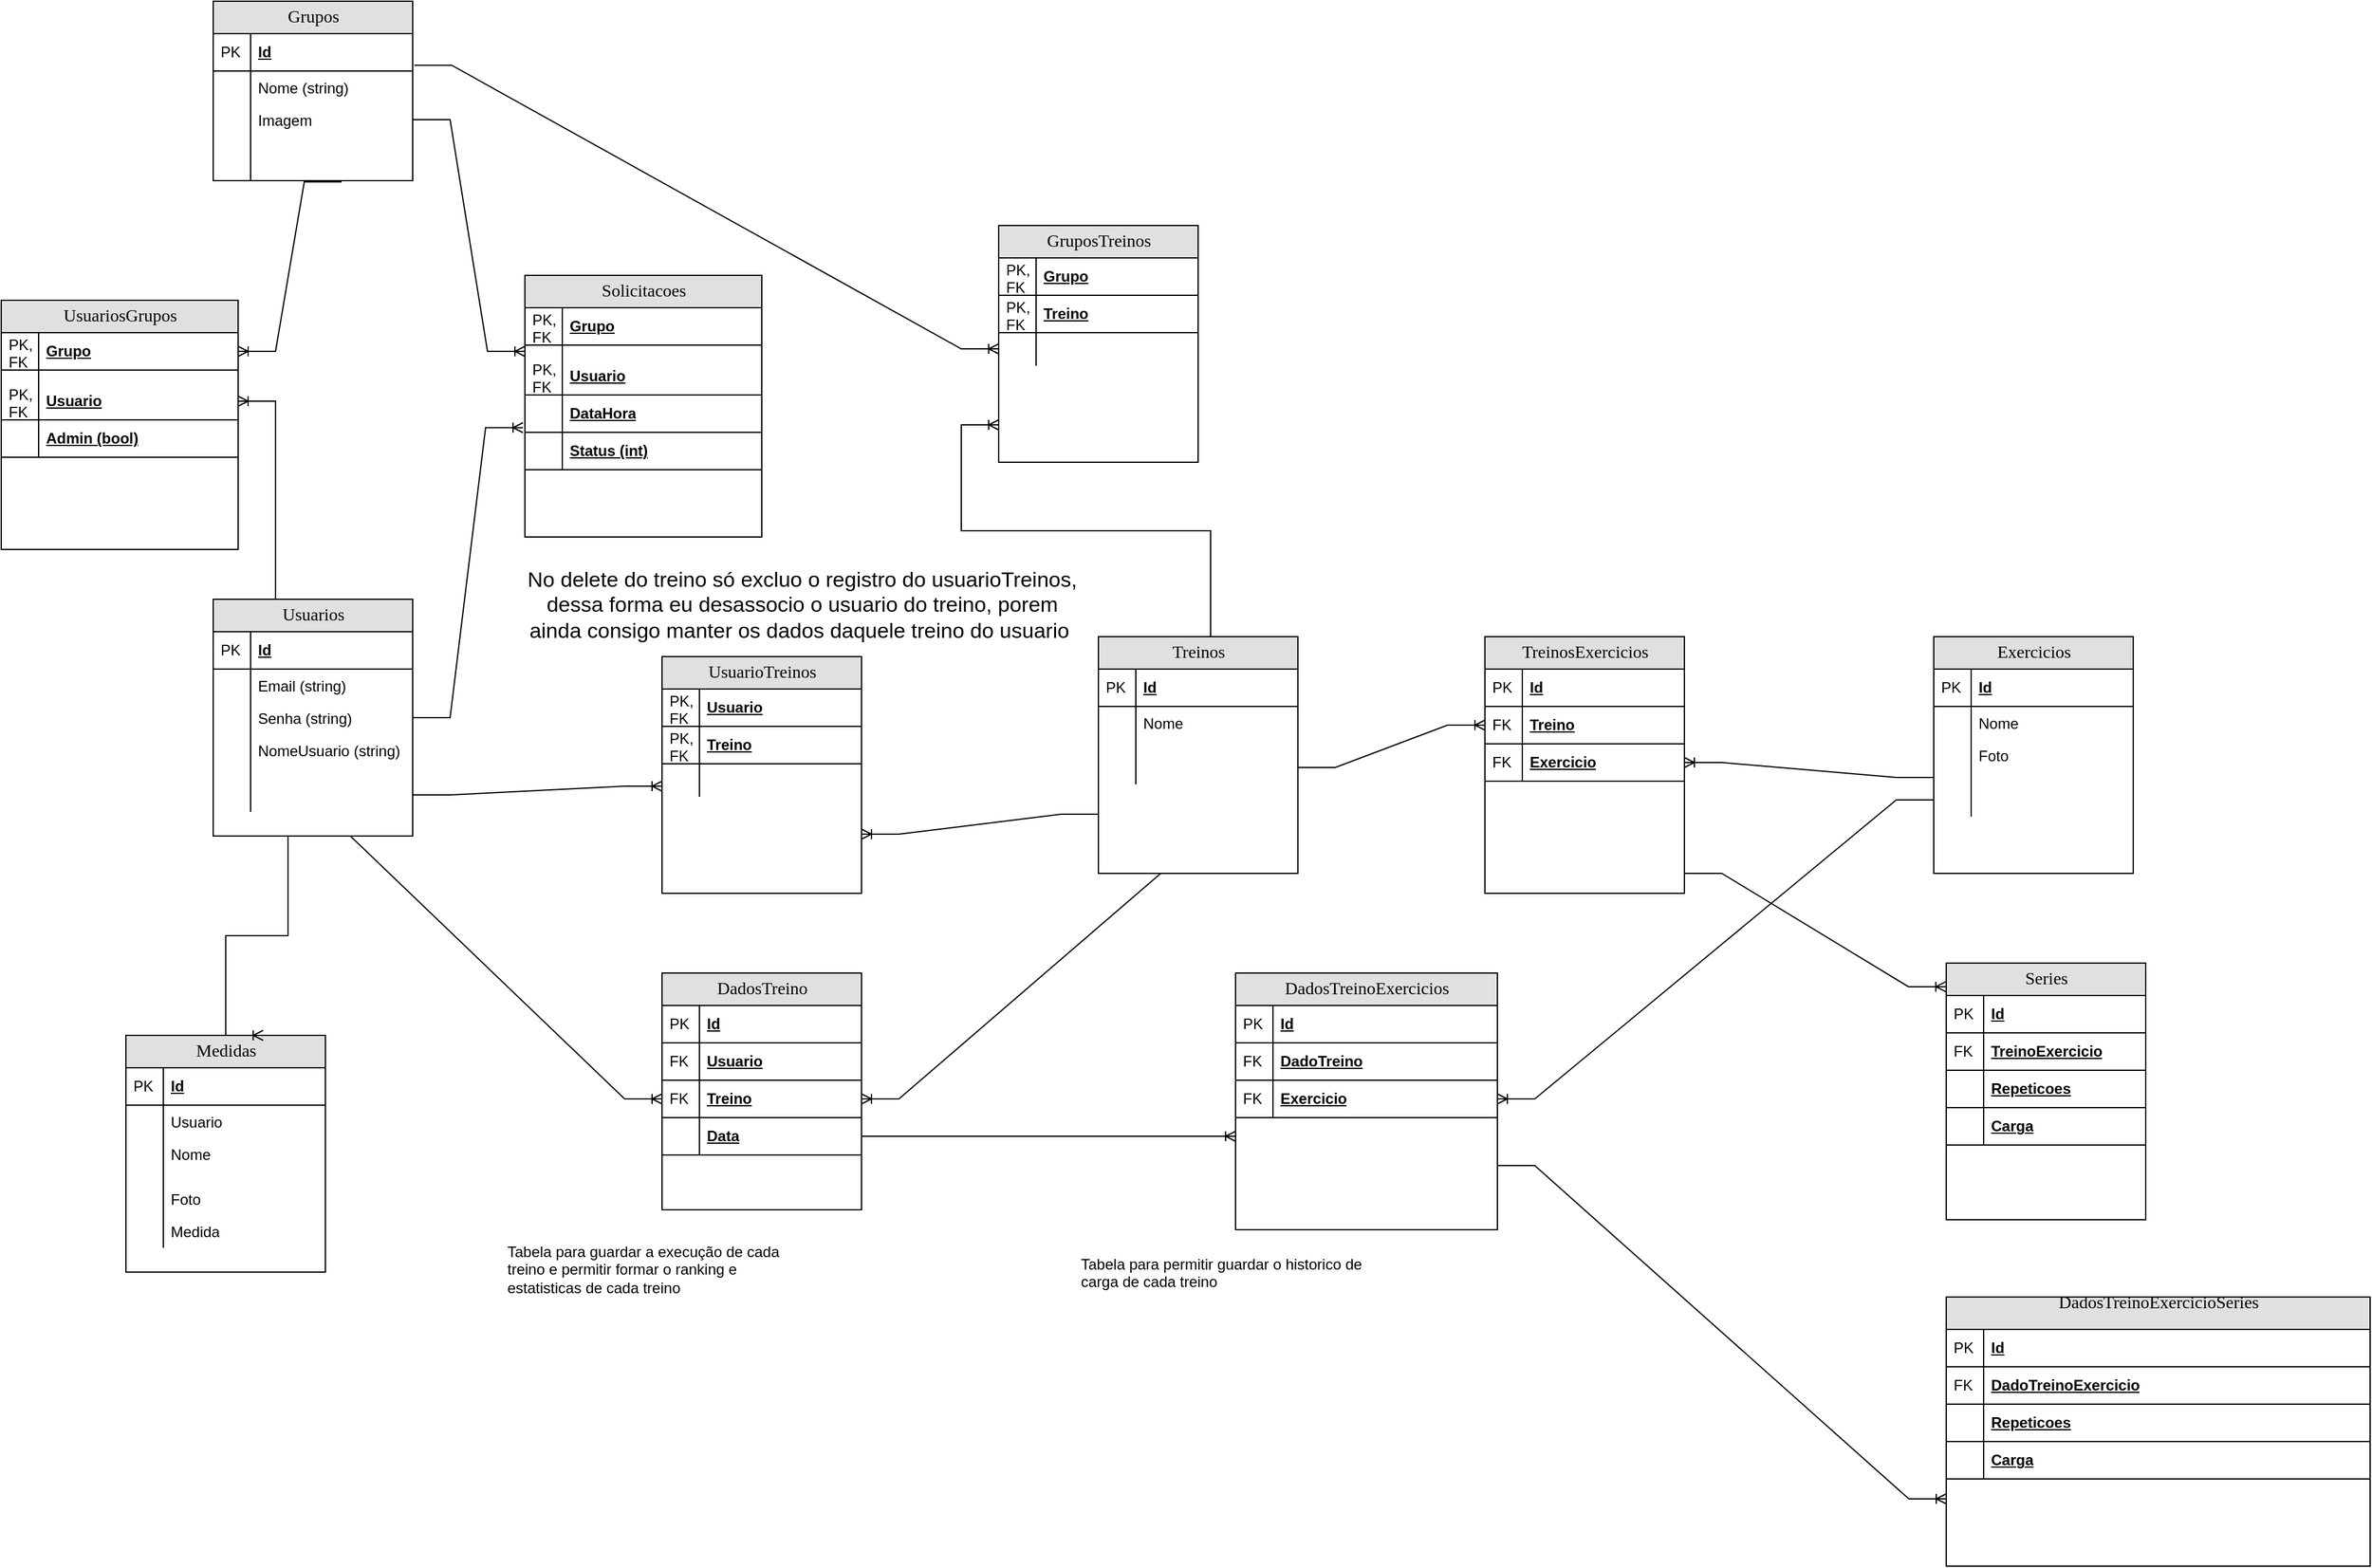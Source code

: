 <mxfile version="26.1.1">
  <diagram name="Page-1" id="e56a1550-8fbb-45ad-956c-1786394a9013">
    <mxGraphModel dx="2700" dy="1817" grid="1" gridSize="10" guides="1" tooltips="1" connect="1" arrows="1" fold="1" page="1" pageScale="1" pageWidth="1100" pageHeight="850" background="none" math="0" shadow="0">
      <root>
        <mxCell id="0" />
        <mxCell id="1" parent="0" />
        <mxCell id="2e49270ec7c68f3f-80" value="Usuarios" style="swimlane;html=1;fontStyle=0;childLayout=stackLayout;horizontal=1;startSize=26;fillColor=#e0e0e0;horizontalStack=0;resizeParent=1;resizeLast=0;collapsible=1;marginBottom=0;swimlaneFillColor=#ffffff;align=center;rounded=0;shadow=0;comic=0;labelBackgroundColor=none;strokeWidth=1;fontFamily=Verdana;fontSize=14" parent="1" vertex="1">
          <mxGeometry x="-100" y="350" width="160" height="190" as="geometry" />
        </mxCell>
        <mxCell id="2e49270ec7c68f3f-81" value="Id" style="shape=partialRectangle;top=0;left=0;right=0;bottom=1;html=1;align=left;verticalAlign=middle;fillColor=none;spacingLeft=34;spacingRight=4;whiteSpace=wrap;overflow=hidden;rotatable=0;points=[[0,0.5],[1,0.5]];portConstraint=eastwest;dropTarget=0;fontStyle=5;" parent="2e49270ec7c68f3f-80" vertex="1">
          <mxGeometry y="26" width="160" height="30" as="geometry" />
        </mxCell>
        <mxCell id="2e49270ec7c68f3f-82" value="PK" style="shape=partialRectangle;top=0;left=0;bottom=0;html=1;fillColor=none;align=left;verticalAlign=middle;spacingLeft=4;spacingRight=4;whiteSpace=wrap;overflow=hidden;rotatable=0;points=[];portConstraint=eastwest;part=1;" parent="2e49270ec7c68f3f-81" vertex="1" connectable="0">
          <mxGeometry width="30" height="30" as="geometry" />
        </mxCell>
        <mxCell id="2e49270ec7c68f3f-83" value="Email (string)" style="shape=partialRectangle;top=0;left=0;right=0;bottom=0;html=1;align=left;verticalAlign=top;fillColor=none;spacingLeft=34;spacingRight=4;whiteSpace=wrap;overflow=hidden;rotatable=0;points=[[0,0.5],[1,0.5]];portConstraint=eastwest;dropTarget=0;" parent="2e49270ec7c68f3f-80" vertex="1">
          <mxGeometry y="56" width="160" height="26" as="geometry" />
        </mxCell>
        <mxCell id="2e49270ec7c68f3f-84" value="" style="shape=partialRectangle;top=0;left=0;bottom=0;html=1;fillColor=none;align=left;verticalAlign=top;spacingLeft=4;spacingRight=4;whiteSpace=wrap;overflow=hidden;rotatable=0;points=[];portConstraint=eastwest;part=1;" parent="2e49270ec7c68f3f-83" vertex="1" connectable="0">
          <mxGeometry width="30" height="26" as="geometry" />
        </mxCell>
        <mxCell id="2e49270ec7c68f3f-85" value="Senha (string)" style="shape=partialRectangle;top=0;left=0;right=0;bottom=0;html=1;align=left;verticalAlign=top;fillColor=none;spacingLeft=34;spacingRight=4;whiteSpace=wrap;overflow=hidden;rotatable=0;points=[[0,0.5],[1,0.5]];portConstraint=eastwest;dropTarget=0;" parent="2e49270ec7c68f3f-80" vertex="1">
          <mxGeometry y="82" width="160" height="26" as="geometry" />
        </mxCell>
        <mxCell id="2e49270ec7c68f3f-86" value="" style="shape=partialRectangle;top=0;left=0;bottom=0;html=1;fillColor=none;align=left;verticalAlign=top;spacingLeft=4;spacingRight=4;whiteSpace=wrap;overflow=hidden;rotatable=0;points=[];portConstraint=eastwest;part=1;" parent="2e49270ec7c68f3f-85" vertex="1" connectable="0">
          <mxGeometry width="30" height="26" as="geometry" />
        </mxCell>
        <mxCell id="2e49270ec7c68f3f-87" value="NomeUsuario (string)" style="shape=partialRectangle;top=0;left=0;right=0;bottom=0;html=1;align=left;verticalAlign=top;fillColor=none;spacingLeft=34;spacingRight=4;whiteSpace=wrap;overflow=hidden;rotatable=0;points=[[0,0.5],[1,0.5]];portConstraint=eastwest;dropTarget=0;" parent="2e49270ec7c68f3f-80" vertex="1">
          <mxGeometry y="108" width="160" height="26" as="geometry" />
        </mxCell>
        <mxCell id="2e49270ec7c68f3f-88" value="" style="shape=partialRectangle;top=0;left=0;bottom=0;html=1;fillColor=none;align=left;verticalAlign=top;spacingLeft=4;spacingRight=4;whiteSpace=wrap;overflow=hidden;rotatable=0;points=[];portConstraint=eastwest;part=1;" parent="2e49270ec7c68f3f-87" vertex="1" connectable="0">
          <mxGeometry width="30" height="26" as="geometry" />
        </mxCell>
        <mxCell id="2e49270ec7c68f3f-89" value="" style="shape=partialRectangle;top=0;left=0;right=0;bottom=0;html=1;align=left;verticalAlign=top;fillColor=none;spacingLeft=34;spacingRight=4;whiteSpace=wrap;overflow=hidden;rotatable=0;points=[[0,0.5],[1,0.5]];portConstraint=eastwest;dropTarget=0;" parent="2e49270ec7c68f3f-80" vertex="1">
          <mxGeometry y="134" width="160" height="10" as="geometry" />
        </mxCell>
        <mxCell id="2e49270ec7c68f3f-90" value="" style="shape=partialRectangle;top=0;left=0;bottom=0;html=1;fillColor=none;align=left;verticalAlign=top;spacingLeft=4;spacingRight=4;whiteSpace=wrap;overflow=hidden;rotatable=0;points=[];portConstraint=eastwest;part=1;" parent="2e49270ec7c68f3f-89" vertex="1" connectable="0">
          <mxGeometry width="30" height="10" as="geometry" />
        </mxCell>
        <mxCell id="-Z6-8QN4MxrvKPbRd43C-1" value="" style="shape=partialRectangle;top=0;left=0;right=0;bottom=0;html=1;align=left;verticalAlign=top;fillColor=none;spacingLeft=34;spacingRight=4;whiteSpace=wrap;overflow=hidden;rotatable=0;points=[[0,0.5],[1,0.5]];portConstraint=eastwest;dropTarget=0;" parent="2e49270ec7c68f3f-80" vertex="1">
          <mxGeometry y="144" width="160" height="26" as="geometry" />
        </mxCell>
        <mxCell id="-Z6-8QN4MxrvKPbRd43C-2" value="" style="shape=partialRectangle;top=0;left=0;bottom=0;html=1;fillColor=none;align=left;verticalAlign=top;spacingLeft=4;spacingRight=4;whiteSpace=wrap;overflow=hidden;rotatable=0;points=[];portConstraint=eastwest;part=1;" parent="-Z6-8QN4MxrvKPbRd43C-1" vertex="1" connectable="0">
          <mxGeometry width="30" height="26" as="geometry" />
        </mxCell>
        <mxCell id="-Z6-8QN4MxrvKPbRd43C-3" value="Grupos" style="swimlane;html=1;fontStyle=0;childLayout=stackLayout;horizontal=1;startSize=26;fillColor=#e0e0e0;horizontalStack=0;resizeParent=1;resizeLast=0;collapsible=1;marginBottom=0;swimlaneFillColor=#ffffff;align=center;rounded=0;shadow=0;comic=0;labelBackgroundColor=none;strokeWidth=1;fontFamily=Verdana;fontSize=14" parent="1" vertex="1">
          <mxGeometry x="-100" y="-130" width="160" height="144" as="geometry" />
        </mxCell>
        <mxCell id="-Z6-8QN4MxrvKPbRd43C-4" value="Id" style="shape=partialRectangle;top=0;left=0;right=0;bottom=1;html=1;align=left;verticalAlign=middle;fillColor=none;spacingLeft=34;spacingRight=4;whiteSpace=wrap;overflow=hidden;rotatable=0;points=[[0,0.5],[1,0.5]];portConstraint=eastwest;dropTarget=0;fontStyle=5;" parent="-Z6-8QN4MxrvKPbRd43C-3" vertex="1">
          <mxGeometry y="26" width="160" height="30" as="geometry" />
        </mxCell>
        <mxCell id="-Z6-8QN4MxrvKPbRd43C-5" value="PK" style="shape=partialRectangle;top=0;left=0;bottom=0;html=1;fillColor=none;align=left;verticalAlign=middle;spacingLeft=4;spacingRight=4;whiteSpace=wrap;overflow=hidden;rotatable=0;points=[];portConstraint=eastwest;part=1;" parent="-Z6-8QN4MxrvKPbRd43C-4" vertex="1" connectable="0">
          <mxGeometry width="30" height="30" as="geometry" />
        </mxCell>
        <mxCell id="-Z6-8QN4MxrvKPbRd43C-6" value="Nome (string)" style="shape=partialRectangle;top=0;left=0;right=0;bottom=0;html=1;align=left;verticalAlign=top;fillColor=none;spacingLeft=34;spacingRight=4;whiteSpace=wrap;overflow=hidden;rotatable=0;points=[[0,0.5],[1,0.5]];portConstraint=eastwest;dropTarget=0;" parent="-Z6-8QN4MxrvKPbRd43C-3" vertex="1">
          <mxGeometry y="56" width="160" height="26" as="geometry" />
        </mxCell>
        <mxCell id="-Z6-8QN4MxrvKPbRd43C-7" value="" style="shape=partialRectangle;top=0;left=0;bottom=0;html=1;fillColor=none;align=left;verticalAlign=top;spacingLeft=4;spacingRight=4;whiteSpace=wrap;overflow=hidden;rotatable=0;points=[];portConstraint=eastwest;part=1;" parent="-Z6-8QN4MxrvKPbRd43C-6" vertex="1" connectable="0">
          <mxGeometry width="30" height="26" as="geometry" />
        </mxCell>
        <mxCell id="-Z6-8QN4MxrvKPbRd43C-8" value="Imagem" style="shape=partialRectangle;top=0;left=0;right=0;bottom=0;html=1;align=left;verticalAlign=top;fillColor=none;spacingLeft=34;spacingRight=4;whiteSpace=wrap;overflow=hidden;rotatable=0;points=[[0,0.5],[1,0.5]];portConstraint=eastwest;dropTarget=0;" parent="-Z6-8QN4MxrvKPbRd43C-3" vertex="1">
          <mxGeometry y="82" width="160" height="26" as="geometry" />
        </mxCell>
        <mxCell id="-Z6-8QN4MxrvKPbRd43C-9" value="" style="shape=partialRectangle;top=0;left=0;bottom=0;html=1;fillColor=none;align=left;verticalAlign=top;spacingLeft=4;spacingRight=4;whiteSpace=wrap;overflow=hidden;rotatable=0;points=[];portConstraint=eastwest;part=1;" parent="-Z6-8QN4MxrvKPbRd43C-8" vertex="1" connectable="0">
          <mxGeometry width="30" height="26" as="geometry" />
        </mxCell>
        <mxCell id="-Z6-8QN4MxrvKPbRd43C-10" value="" style="shape=partialRectangle;top=0;left=0;right=0;bottom=0;html=1;align=left;verticalAlign=top;fillColor=none;spacingLeft=34;spacingRight=4;whiteSpace=wrap;overflow=hidden;rotatable=0;points=[[0,0.5],[1,0.5]];portConstraint=eastwest;dropTarget=0;" parent="-Z6-8QN4MxrvKPbRd43C-3" vertex="1">
          <mxGeometry y="108" width="160" height="26" as="geometry" />
        </mxCell>
        <mxCell id="-Z6-8QN4MxrvKPbRd43C-11" value="" style="shape=partialRectangle;top=0;left=0;bottom=0;html=1;fillColor=none;align=left;verticalAlign=top;spacingLeft=4;spacingRight=4;whiteSpace=wrap;overflow=hidden;rotatable=0;points=[];portConstraint=eastwest;part=1;" parent="-Z6-8QN4MxrvKPbRd43C-10" vertex="1" connectable="0">
          <mxGeometry width="30" height="26" as="geometry" />
        </mxCell>
        <mxCell id="-Z6-8QN4MxrvKPbRd43C-12" value="" style="shape=partialRectangle;top=0;left=0;right=0;bottom=0;html=1;align=left;verticalAlign=top;fillColor=none;spacingLeft=34;spacingRight=4;whiteSpace=wrap;overflow=hidden;rotatable=0;points=[[0,0.5],[1,0.5]];portConstraint=eastwest;dropTarget=0;" parent="-Z6-8QN4MxrvKPbRd43C-3" vertex="1">
          <mxGeometry y="134" width="160" height="10" as="geometry" />
        </mxCell>
        <mxCell id="-Z6-8QN4MxrvKPbRd43C-13" value="" style="shape=partialRectangle;top=0;left=0;bottom=0;html=1;fillColor=none;align=left;verticalAlign=top;spacingLeft=4;spacingRight=4;whiteSpace=wrap;overflow=hidden;rotatable=0;points=[];portConstraint=eastwest;part=1;" parent="-Z6-8QN4MxrvKPbRd43C-12" vertex="1" connectable="0">
          <mxGeometry width="30" height="10" as="geometry" />
        </mxCell>
        <mxCell id="-Z6-8QN4MxrvKPbRd43C-14" value="UsuariosGrupos" style="swimlane;html=1;fontStyle=0;childLayout=stackLayout;horizontal=1;startSize=26;fillColor=#e0e0e0;horizontalStack=0;resizeParent=1;resizeLast=0;collapsible=1;marginBottom=0;swimlaneFillColor=#ffffff;align=center;rounded=0;shadow=0;comic=0;labelBackgroundColor=none;strokeWidth=1;fontFamily=Verdana;fontSize=14" parent="1" vertex="1">
          <mxGeometry x="-270" y="110" width="190" height="200" as="geometry" />
        </mxCell>
        <mxCell id="-Z6-8QN4MxrvKPbRd43C-15" value="Grupo" style="shape=partialRectangle;top=0;left=0;right=0;bottom=1;html=1;align=left;verticalAlign=middle;fillColor=none;spacingLeft=34;spacingRight=4;whiteSpace=wrap;overflow=hidden;rotatable=0;points=[[0,0.5],[1,0.5]];portConstraint=eastwest;dropTarget=0;fontStyle=5;" parent="-Z6-8QN4MxrvKPbRd43C-14" vertex="1">
          <mxGeometry y="26" width="190" height="30" as="geometry" />
        </mxCell>
        <mxCell id="-Z6-8QN4MxrvKPbRd43C-16" value="PK, FK" style="shape=partialRectangle;top=0;left=0;bottom=0;html=1;fillColor=none;align=left;verticalAlign=middle;spacingLeft=4;spacingRight=4;whiteSpace=wrap;overflow=hidden;rotatable=0;points=[];portConstraint=eastwest;part=1;" parent="-Z6-8QN4MxrvKPbRd43C-15" vertex="1" connectable="0">
          <mxGeometry width="30" height="30" as="geometry" />
        </mxCell>
        <mxCell id="-Z6-8QN4MxrvKPbRd43C-23" value="" style="shape=partialRectangle;top=0;left=0;right=0;bottom=0;html=1;align=left;verticalAlign=top;fillColor=none;spacingLeft=34;spacingRight=4;whiteSpace=wrap;overflow=hidden;rotatable=0;points=[[0,0.5],[1,0.5]];portConstraint=eastwest;dropTarget=0;" parent="-Z6-8QN4MxrvKPbRd43C-14" vertex="1">
          <mxGeometry y="56" width="190" height="10" as="geometry" />
        </mxCell>
        <mxCell id="-Z6-8QN4MxrvKPbRd43C-24" value="" style="shape=partialRectangle;top=0;left=0;bottom=0;html=1;fillColor=none;align=left;verticalAlign=top;spacingLeft=4;spacingRight=4;whiteSpace=wrap;overflow=hidden;rotatable=0;points=[];portConstraint=eastwest;part=1;" parent="-Z6-8QN4MxrvKPbRd43C-23" vertex="1" connectable="0">
          <mxGeometry width="30" height="10" as="geometry" />
        </mxCell>
        <mxCell id="-Z6-8QN4MxrvKPbRd43C-25" value="Usuario" style="shape=partialRectangle;top=0;left=0;right=0;bottom=1;html=1;align=left;verticalAlign=middle;fillColor=none;spacingLeft=34;spacingRight=4;whiteSpace=wrap;overflow=hidden;rotatable=0;points=[[0,0.5],[1,0.5]];portConstraint=eastwest;dropTarget=0;fontStyle=5;" parent="-Z6-8QN4MxrvKPbRd43C-14" vertex="1">
          <mxGeometry y="66" width="190" height="30" as="geometry" />
        </mxCell>
        <mxCell id="-Z6-8QN4MxrvKPbRd43C-26" value="PK, FK" style="shape=partialRectangle;top=0;left=0;bottom=0;html=1;fillColor=none;align=left;verticalAlign=middle;spacingLeft=4;spacingRight=4;whiteSpace=wrap;overflow=hidden;rotatable=0;points=[];portConstraint=eastwest;part=1;" parent="-Z6-8QN4MxrvKPbRd43C-25" vertex="1" connectable="0">
          <mxGeometry width="30" height="30" as="geometry" />
        </mxCell>
        <mxCell id="-Z6-8QN4MxrvKPbRd43C-41" value="Admin (bool)" style="shape=partialRectangle;top=0;left=0;right=0;bottom=1;html=1;align=left;verticalAlign=middle;fillColor=none;spacingLeft=34;spacingRight=4;whiteSpace=wrap;overflow=hidden;rotatable=0;points=[[0,0.5],[1,0.5]];portConstraint=eastwest;dropTarget=0;fontStyle=5;" parent="-Z6-8QN4MxrvKPbRd43C-14" vertex="1">
          <mxGeometry y="96" width="190" height="30" as="geometry" />
        </mxCell>
        <mxCell id="-Z6-8QN4MxrvKPbRd43C-42" value="" style="shape=partialRectangle;top=0;left=0;bottom=0;html=1;fillColor=none;align=left;verticalAlign=middle;spacingLeft=4;spacingRight=4;whiteSpace=wrap;overflow=hidden;rotatable=0;points=[];portConstraint=eastwest;part=1;" parent="-Z6-8QN4MxrvKPbRd43C-41" vertex="1" connectable="0">
          <mxGeometry width="30" height="30" as="geometry" />
        </mxCell>
        <mxCell id="-Z6-8QN4MxrvKPbRd43C-28" value="" style="edgeStyle=entityRelationEdgeStyle;fontSize=12;html=1;endArrow=ERoneToMany;rounded=0;exitX=0.5;exitY=0;exitDx=0;exitDy=0;entryX=1;entryY=0.5;entryDx=0;entryDy=0;" parent="1" source="2e49270ec7c68f3f-80" target="-Z6-8QN4MxrvKPbRd43C-25" edge="1">
          <mxGeometry width="100" height="100" relative="1" as="geometry">
            <mxPoint x="90" y="380" as="sourcePoint" />
            <mxPoint x="190" y="280" as="targetPoint" />
          </mxGeometry>
        </mxCell>
        <mxCell id="-Z6-8QN4MxrvKPbRd43C-29" value="" style="edgeStyle=entityRelationEdgeStyle;fontSize=12;html=1;endArrow=ERoneToMany;rounded=0;exitX=0.644;exitY=1.1;exitDx=0;exitDy=0;entryX=1;entryY=0.5;entryDx=0;entryDy=0;exitPerimeter=0;" parent="1" source="-Z6-8QN4MxrvKPbRd43C-12" target="-Z6-8QN4MxrvKPbRd43C-15" edge="1">
          <mxGeometry width="100" height="100" relative="1" as="geometry">
            <mxPoint x="90" y="229" as="sourcePoint" />
            <mxPoint x="80" y="60" as="targetPoint" />
          </mxGeometry>
        </mxCell>
        <mxCell id="-Z6-8QN4MxrvKPbRd43C-43" value="Solicitacoes" style="swimlane;html=1;fontStyle=0;childLayout=stackLayout;horizontal=1;startSize=26;fillColor=#e0e0e0;horizontalStack=0;resizeParent=1;resizeLast=0;collapsible=1;marginBottom=0;swimlaneFillColor=#ffffff;align=center;rounded=0;shadow=0;comic=0;labelBackgroundColor=none;strokeWidth=1;fontFamily=Verdana;fontSize=14" parent="1" vertex="1">
          <mxGeometry x="150" y="90" width="190" height="210" as="geometry" />
        </mxCell>
        <mxCell id="-Z6-8QN4MxrvKPbRd43C-44" value="Grupo" style="shape=partialRectangle;top=0;left=0;right=0;bottom=1;html=1;align=left;verticalAlign=middle;fillColor=none;spacingLeft=34;spacingRight=4;whiteSpace=wrap;overflow=hidden;rotatable=0;points=[[0,0.5],[1,0.5]];portConstraint=eastwest;dropTarget=0;fontStyle=5;" parent="-Z6-8QN4MxrvKPbRd43C-43" vertex="1">
          <mxGeometry y="26" width="190" height="30" as="geometry" />
        </mxCell>
        <mxCell id="-Z6-8QN4MxrvKPbRd43C-45" value="PK, FK" style="shape=partialRectangle;top=0;left=0;bottom=0;html=1;fillColor=none;align=left;verticalAlign=middle;spacingLeft=4;spacingRight=4;whiteSpace=wrap;overflow=hidden;rotatable=0;points=[];portConstraint=eastwest;part=1;" parent="-Z6-8QN4MxrvKPbRd43C-44" vertex="1" connectable="0">
          <mxGeometry width="30" height="30" as="geometry" />
        </mxCell>
        <mxCell id="-Z6-8QN4MxrvKPbRd43C-46" value="" style="shape=partialRectangle;top=0;left=0;right=0;bottom=0;html=1;align=left;verticalAlign=top;fillColor=none;spacingLeft=34;spacingRight=4;whiteSpace=wrap;overflow=hidden;rotatable=0;points=[[0,0.5],[1,0.5]];portConstraint=eastwest;dropTarget=0;" parent="-Z6-8QN4MxrvKPbRd43C-43" vertex="1">
          <mxGeometry y="56" width="190" height="10" as="geometry" />
        </mxCell>
        <mxCell id="-Z6-8QN4MxrvKPbRd43C-47" value="" style="shape=partialRectangle;top=0;left=0;bottom=0;html=1;fillColor=none;align=left;verticalAlign=top;spacingLeft=4;spacingRight=4;whiteSpace=wrap;overflow=hidden;rotatable=0;points=[];portConstraint=eastwest;part=1;" parent="-Z6-8QN4MxrvKPbRd43C-46" vertex="1" connectable="0">
          <mxGeometry width="30" height="10" as="geometry" />
        </mxCell>
        <mxCell id="-Z6-8QN4MxrvKPbRd43C-48" value="Usuario" style="shape=partialRectangle;top=0;left=0;right=0;bottom=1;html=1;align=left;verticalAlign=middle;fillColor=none;spacingLeft=34;spacingRight=4;whiteSpace=wrap;overflow=hidden;rotatable=0;points=[[0,0.5],[1,0.5]];portConstraint=eastwest;dropTarget=0;fontStyle=5;" parent="-Z6-8QN4MxrvKPbRd43C-43" vertex="1">
          <mxGeometry y="66" width="190" height="30" as="geometry" />
        </mxCell>
        <mxCell id="-Z6-8QN4MxrvKPbRd43C-49" value="PK, FK" style="shape=partialRectangle;top=0;left=0;bottom=0;html=1;fillColor=none;align=left;verticalAlign=middle;spacingLeft=4;spacingRight=4;whiteSpace=wrap;overflow=hidden;rotatable=0;points=[];portConstraint=eastwest;part=1;" parent="-Z6-8QN4MxrvKPbRd43C-48" vertex="1" connectable="0">
          <mxGeometry width="30" height="30" as="geometry" />
        </mxCell>
        <mxCell id="-Z6-8QN4MxrvKPbRd43C-54" value="DataHora" style="shape=partialRectangle;top=0;left=0;right=0;bottom=1;html=1;align=left;verticalAlign=middle;fillColor=none;spacingLeft=34;spacingRight=4;whiteSpace=wrap;overflow=hidden;rotatable=0;points=[[0,0.5],[1,0.5]];portConstraint=eastwest;dropTarget=0;fontStyle=5;" parent="-Z6-8QN4MxrvKPbRd43C-43" vertex="1">
          <mxGeometry y="96" width="190" height="30" as="geometry" />
        </mxCell>
        <mxCell id="-Z6-8QN4MxrvKPbRd43C-55" value="" style="shape=partialRectangle;top=0;left=0;bottom=0;html=1;fillColor=none;align=left;verticalAlign=middle;spacingLeft=4;spacingRight=4;whiteSpace=wrap;overflow=hidden;rotatable=0;points=[];portConstraint=eastwest;part=1;" parent="-Z6-8QN4MxrvKPbRd43C-54" vertex="1" connectable="0">
          <mxGeometry width="30" height="30" as="geometry" />
        </mxCell>
        <mxCell id="-Z6-8QN4MxrvKPbRd43C-56" value="Status (int)" style="shape=partialRectangle;top=0;left=0;right=0;bottom=1;html=1;align=left;verticalAlign=middle;fillColor=none;spacingLeft=34;spacingRight=4;whiteSpace=wrap;overflow=hidden;rotatable=0;points=[[0,0.5],[1,0.5]];portConstraint=eastwest;dropTarget=0;fontStyle=5;" parent="-Z6-8QN4MxrvKPbRd43C-43" vertex="1">
          <mxGeometry y="126" width="190" height="30" as="geometry" />
        </mxCell>
        <mxCell id="-Z6-8QN4MxrvKPbRd43C-57" value="" style="shape=partialRectangle;top=0;left=0;bottom=0;html=1;fillColor=none;align=left;verticalAlign=middle;spacingLeft=4;spacingRight=4;whiteSpace=wrap;overflow=hidden;rotatable=0;points=[];portConstraint=eastwest;part=1;" parent="-Z6-8QN4MxrvKPbRd43C-56" vertex="1" connectable="0">
          <mxGeometry width="30" height="30" as="geometry" />
        </mxCell>
        <mxCell id="-Z6-8QN4MxrvKPbRd43C-52" value="" style="edgeStyle=entityRelationEdgeStyle;fontSize=12;html=1;endArrow=ERoneToMany;rounded=0;exitX=1;exitY=0.5;exitDx=0;exitDy=0;entryX=-0.008;entryY=0.875;entryDx=0;entryDy=0;entryPerimeter=0;" parent="1" source="2e49270ec7c68f3f-85" target="-Z6-8QN4MxrvKPbRd43C-54" edge="1">
          <mxGeometry width="100" height="100" relative="1" as="geometry">
            <mxPoint x="250" y="469" as="sourcePoint" />
            <mxPoint x="120" y="210" as="targetPoint" />
          </mxGeometry>
        </mxCell>
        <mxCell id="-Z6-8QN4MxrvKPbRd43C-53" value="" style="edgeStyle=entityRelationEdgeStyle;fontSize=12;html=1;endArrow=ERoneToMany;rounded=0;exitX=1;exitY=0.5;exitDx=0;exitDy=0;entryX=0;entryY=0.5;entryDx=0;entryDy=0;" parent="1" source="-Z6-8QN4MxrvKPbRd43C-8" target="-Z6-8QN4MxrvKPbRd43C-46" edge="1">
          <mxGeometry width="100" height="100" relative="1" as="geometry">
            <mxPoint x="340" y="435" as="sourcePoint" />
            <mxPoint x="400" y="200" as="targetPoint" />
            <Array as="points">
              <mxPoint x="400" y="270" />
            </Array>
          </mxGeometry>
        </mxCell>
        <mxCell id="-Z6-8QN4MxrvKPbRd43C-71" value="Treinos" style="swimlane;html=1;fontStyle=0;childLayout=stackLayout;horizontal=1;startSize=26;fillColor=#e0e0e0;horizontalStack=0;resizeParent=1;resizeLast=0;collapsible=1;marginBottom=0;swimlaneFillColor=#ffffff;align=center;rounded=0;shadow=0;comic=0;labelBackgroundColor=none;strokeWidth=1;fontFamily=Verdana;fontSize=14" parent="1" vertex="1">
          <mxGeometry x="610" y="380" width="160" height="190" as="geometry" />
        </mxCell>
        <mxCell id="-Z6-8QN4MxrvKPbRd43C-72" value="Id" style="shape=partialRectangle;top=0;left=0;right=0;bottom=1;html=1;align=left;verticalAlign=middle;fillColor=none;spacingLeft=34;spacingRight=4;whiteSpace=wrap;overflow=hidden;rotatable=0;points=[[0,0.5],[1,0.5]];portConstraint=eastwest;dropTarget=0;fontStyle=5;" parent="-Z6-8QN4MxrvKPbRd43C-71" vertex="1">
          <mxGeometry y="26" width="160" height="30" as="geometry" />
        </mxCell>
        <mxCell id="-Z6-8QN4MxrvKPbRd43C-73" value="PK" style="shape=partialRectangle;top=0;left=0;bottom=0;html=1;fillColor=none;align=left;verticalAlign=middle;spacingLeft=4;spacingRight=4;whiteSpace=wrap;overflow=hidden;rotatable=0;points=[];portConstraint=eastwest;part=1;" parent="-Z6-8QN4MxrvKPbRd43C-72" vertex="1" connectable="0">
          <mxGeometry width="30" height="30" as="geometry" />
        </mxCell>
        <mxCell id="-Z6-8QN4MxrvKPbRd43C-74" value="Nome" style="shape=partialRectangle;top=0;left=0;right=0;bottom=0;html=1;align=left;verticalAlign=top;fillColor=none;spacingLeft=34;spacingRight=4;whiteSpace=wrap;overflow=hidden;rotatable=0;points=[[0,0.5],[1,0.5]];portConstraint=eastwest;dropTarget=0;" parent="-Z6-8QN4MxrvKPbRd43C-71" vertex="1">
          <mxGeometry y="56" width="160" height="26" as="geometry" />
        </mxCell>
        <mxCell id="-Z6-8QN4MxrvKPbRd43C-75" value="" style="shape=partialRectangle;top=0;left=0;bottom=0;html=1;fillColor=none;align=left;verticalAlign=top;spacingLeft=4;spacingRight=4;whiteSpace=wrap;overflow=hidden;rotatable=0;points=[];portConstraint=eastwest;part=1;" parent="-Z6-8QN4MxrvKPbRd43C-74" vertex="1" connectable="0">
          <mxGeometry width="30" height="26" as="geometry" />
        </mxCell>
        <mxCell id="-Z6-8QN4MxrvKPbRd43C-80" value="" style="shape=partialRectangle;top=0;left=0;right=0;bottom=0;html=1;align=left;verticalAlign=top;fillColor=none;spacingLeft=34;spacingRight=4;whiteSpace=wrap;overflow=hidden;rotatable=0;points=[[0,0.5],[1,0.5]];portConstraint=eastwest;dropTarget=0;" parent="-Z6-8QN4MxrvKPbRd43C-71" vertex="1">
          <mxGeometry y="82" width="160" height="10" as="geometry" />
        </mxCell>
        <mxCell id="-Z6-8QN4MxrvKPbRd43C-81" value="" style="shape=partialRectangle;top=0;left=0;bottom=0;html=1;fillColor=none;align=left;verticalAlign=top;spacingLeft=4;spacingRight=4;whiteSpace=wrap;overflow=hidden;rotatable=0;points=[];portConstraint=eastwest;part=1;" parent="-Z6-8QN4MxrvKPbRd43C-80" vertex="1" connectable="0">
          <mxGeometry width="30" height="10" as="geometry" />
        </mxCell>
        <mxCell id="-Z6-8QN4MxrvKPbRd43C-82" value="" style="shape=partialRectangle;top=0;left=0;right=0;bottom=0;html=1;align=left;verticalAlign=top;fillColor=none;spacingLeft=34;spacingRight=4;whiteSpace=wrap;overflow=hidden;rotatable=0;points=[[0,0.5],[1,0.5]];portConstraint=eastwest;dropTarget=0;" parent="-Z6-8QN4MxrvKPbRd43C-71" vertex="1">
          <mxGeometry y="92" width="160" height="26" as="geometry" />
        </mxCell>
        <mxCell id="-Z6-8QN4MxrvKPbRd43C-83" value="" style="shape=partialRectangle;top=0;left=0;bottom=0;html=1;fillColor=none;align=left;verticalAlign=top;spacingLeft=4;spacingRight=4;whiteSpace=wrap;overflow=hidden;rotatable=0;points=[];portConstraint=eastwest;part=1;" parent="-Z6-8QN4MxrvKPbRd43C-82" vertex="1" connectable="0">
          <mxGeometry width="30" height="26" as="geometry" />
        </mxCell>
        <mxCell id="-Z6-8QN4MxrvKPbRd43C-84" value="Exercicios" style="swimlane;html=1;fontStyle=0;childLayout=stackLayout;horizontal=1;startSize=26;fillColor=#e0e0e0;horizontalStack=0;resizeParent=1;resizeLast=0;collapsible=1;marginBottom=0;swimlaneFillColor=#ffffff;align=center;rounded=0;shadow=0;comic=0;labelBackgroundColor=none;strokeWidth=1;fontFamily=Verdana;fontSize=14" parent="1" vertex="1">
          <mxGeometry x="1280" y="380" width="160" height="190" as="geometry" />
        </mxCell>
        <mxCell id="-Z6-8QN4MxrvKPbRd43C-85" value="Id" style="shape=partialRectangle;top=0;left=0;right=0;bottom=1;html=1;align=left;verticalAlign=middle;fillColor=none;spacingLeft=34;spacingRight=4;whiteSpace=wrap;overflow=hidden;rotatable=0;points=[[0,0.5],[1,0.5]];portConstraint=eastwest;dropTarget=0;fontStyle=5;" parent="-Z6-8QN4MxrvKPbRd43C-84" vertex="1">
          <mxGeometry y="26" width="160" height="30" as="geometry" />
        </mxCell>
        <mxCell id="-Z6-8QN4MxrvKPbRd43C-86" value="PK" style="shape=partialRectangle;top=0;left=0;bottom=0;html=1;fillColor=none;align=left;verticalAlign=middle;spacingLeft=4;spacingRight=4;whiteSpace=wrap;overflow=hidden;rotatable=0;points=[];portConstraint=eastwest;part=1;" parent="-Z6-8QN4MxrvKPbRd43C-85" vertex="1" connectable="0">
          <mxGeometry width="30" height="30" as="geometry" />
        </mxCell>
        <mxCell id="-Z6-8QN4MxrvKPbRd43C-87" value="Nome" style="shape=partialRectangle;top=0;left=0;right=0;bottom=0;html=1;align=left;verticalAlign=top;fillColor=none;spacingLeft=34;spacingRight=4;whiteSpace=wrap;overflow=hidden;rotatable=0;points=[[0,0.5],[1,0.5]];portConstraint=eastwest;dropTarget=0;" parent="-Z6-8QN4MxrvKPbRd43C-84" vertex="1">
          <mxGeometry y="56" width="160" height="26" as="geometry" />
        </mxCell>
        <mxCell id="-Z6-8QN4MxrvKPbRd43C-88" value="" style="shape=partialRectangle;top=0;left=0;bottom=0;html=1;fillColor=none;align=left;verticalAlign=top;spacingLeft=4;spacingRight=4;whiteSpace=wrap;overflow=hidden;rotatable=0;points=[];portConstraint=eastwest;part=1;" parent="-Z6-8QN4MxrvKPbRd43C-87" vertex="1" connectable="0">
          <mxGeometry width="30" height="26" as="geometry" />
        </mxCell>
        <mxCell id="-Z6-8QN4MxrvKPbRd43C-104" value="Foto" style="shape=partialRectangle;top=0;left=0;right=0;bottom=0;html=1;align=left;verticalAlign=top;fillColor=none;spacingLeft=34;spacingRight=4;whiteSpace=wrap;overflow=hidden;rotatable=0;points=[[0,0.5],[1,0.5]];portConstraint=eastwest;dropTarget=0;" parent="-Z6-8QN4MxrvKPbRd43C-84" vertex="1">
          <mxGeometry y="82" width="160" height="26" as="geometry" />
        </mxCell>
        <mxCell id="-Z6-8QN4MxrvKPbRd43C-105" value="" style="shape=partialRectangle;top=0;left=0;bottom=0;html=1;fillColor=none;align=left;verticalAlign=top;spacingLeft=4;spacingRight=4;whiteSpace=wrap;overflow=hidden;rotatable=0;points=[];portConstraint=eastwest;part=1;" parent="-Z6-8QN4MxrvKPbRd43C-104" vertex="1" connectable="0">
          <mxGeometry width="30" height="26" as="geometry" />
        </mxCell>
        <mxCell id="-Z6-8QN4MxrvKPbRd43C-89" value="" style="shape=partialRectangle;top=0;left=0;right=0;bottom=0;html=1;align=left;verticalAlign=top;fillColor=none;spacingLeft=34;spacingRight=4;whiteSpace=wrap;overflow=hidden;rotatable=0;points=[[0,0.5],[1,0.5]];portConstraint=eastwest;dropTarget=0;" parent="-Z6-8QN4MxrvKPbRd43C-84" vertex="1">
          <mxGeometry y="108" width="160" height="10" as="geometry" />
        </mxCell>
        <mxCell id="-Z6-8QN4MxrvKPbRd43C-90" value="" style="shape=partialRectangle;top=0;left=0;bottom=0;html=1;fillColor=none;align=left;verticalAlign=top;spacingLeft=4;spacingRight=4;whiteSpace=wrap;overflow=hidden;rotatable=0;points=[];portConstraint=eastwest;part=1;" parent="-Z6-8QN4MxrvKPbRd43C-89" vertex="1" connectable="0">
          <mxGeometry width="30" height="10" as="geometry" />
        </mxCell>
        <mxCell id="-Z6-8QN4MxrvKPbRd43C-91" value="" style="shape=partialRectangle;top=0;left=0;right=0;bottom=0;html=1;align=left;verticalAlign=top;fillColor=none;spacingLeft=34;spacingRight=4;whiteSpace=wrap;overflow=hidden;rotatable=0;points=[[0,0.5],[1,0.5]];portConstraint=eastwest;dropTarget=0;" parent="-Z6-8QN4MxrvKPbRd43C-84" vertex="1">
          <mxGeometry y="118" width="160" height="26" as="geometry" />
        </mxCell>
        <mxCell id="-Z6-8QN4MxrvKPbRd43C-92" value="" style="shape=partialRectangle;top=0;left=0;bottom=0;html=1;fillColor=none;align=left;verticalAlign=top;spacingLeft=4;spacingRight=4;whiteSpace=wrap;overflow=hidden;rotatable=0;points=[];portConstraint=eastwest;part=1;" parent="-Z6-8QN4MxrvKPbRd43C-91" vertex="1" connectable="0">
          <mxGeometry width="30" height="26" as="geometry" />
        </mxCell>
        <mxCell id="-Z6-8QN4MxrvKPbRd43C-95" value="TreinosExercicios" style="swimlane;html=1;fontStyle=0;childLayout=stackLayout;horizontal=1;startSize=26;fillColor=#e0e0e0;horizontalStack=0;resizeParent=1;resizeLast=0;collapsible=1;marginBottom=0;swimlaneFillColor=#ffffff;align=center;rounded=0;shadow=0;comic=0;labelBackgroundColor=none;strokeWidth=1;fontFamily=Verdana;fontSize=14" parent="1" vertex="1">
          <mxGeometry x="920" y="380" width="160" height="206" as="geometry" />
        </mxCell>
        <mxCell id="-Z6-8QN4MxrvKPbRd43C-152" value="Id" style="shape=partialRectangle;top=0;left=0;right=0;bottom=1;html=1;align=left;verticalAlign=middle;fillColor=none;spacingLeft=34;spacingRight=4;whiteSpace=wrap;overflow=hidden;rotatable=0;points=[[0,0.5],[1,0.5]];portConstraint=eastwest;dropTarget=0;fontStyle=5;" parent="-Z6-8QN4MxrvKPbRd43C-95" vertex="1">
          <mxGeometry y="26" width="160" height="30" as="geometry" />
        </mxCell>
        <mxCell id="-Z6-8QN4MxrvKPbRd43C-153" value="PK" style="shape=partialRectangle;top=0;left=0;bottom=0;html=1;fillColor=none;align=left;verticalAlign=middle;spacingLeft=4;spacingRight=4;whiteSpace=wrap;overflow=hidden;rotatable=0;points=[];portConstraint=eastwest;part=1;" parent="-Z6-8QN4MxrvKPbRd43C-152" vertex="1" connectable="0">
          <mxGeometry width="30" height="30" as="geometry" />
        </mxCell>
        <mxCell id="-Z6-8QN4MxrvKPbRd43C-96" value="Treino" style="shape=partialRectangle;top=0;left=0;right=0;bottom=1;html=1;align=left;verticalAlign=middle;fillColor=none;spacingLeft=34;spacingRight=4;whiteSpace=wrap;overflow=hidden;rotatable=0;points=[[0,0.5],[1,0.5]];portConstraint=eastwest;dropTarget=0;fontStyle=5;" parent="-Z6-8QN4MxrvKPbRd43C-95" vertex="1">
          <mxGeometry y="56" width="160" height="30" as="geometry" />
        </mxCell>
        <mxCell id="-Z6-8QN4MxrvKPbRd43C-97" value="FK" style="shape=partialRectangle;top=0;left=0;bottom=0;html=1;fillColor=none;align=left;verticalAlign=middle;spacingLeft=4;spacingRight=4;whiteSpace=wrap;overflow=hidden;rotatable=0;points=[];portConstraint=eastwest;part=1;" parent="-Z6-8QN4MxrvKPbRd43C-96" vertex="1" connectable="0">
          <mxGeometry width="30" height="30" as="geometry" />
        </mxCell>
        <mxCell id="-Z6-8QN4MxrvKPbRd43C-106" value="Exercicio" style="shape=partialRectangle;top=0;left=0;right=0;bottom=1;html=1;align=left;verticalAlign=middle;fillColor=none;spacingLeft=34;spacingRight=4;whiteSpace=wrap;overflow=hidden;rotatable=0;points=[[0,0.5],[1,0.5]];portConstraint=eastwest;dropTarget=0;fontStyle=5;" parent="-Z6-8QN4MxrvKPbRd43C-95" vertex="1">
          <mxGeometry y="86" width="160" height="30" as="geometry" />
        </mxCell>
        <mxCell id="-Z6-8QN4MxrvKPbRd43C-107" value="FK" style="shape=partialRectangle;top=0;left=0;bottom=0;html=1;fillColor=none;align=left;verticalAlign=middle;spacingLeft=4;spacingRight=4;whiteSpace=wrap;overflow=hidden;rotatable=0;points=[];portConstraint=eastwest;part=1;" parent="-Z6-8QN4MxrvKPbRd43C-106" vertex="1" connectable="0">
          <mxGeometry width="30" height="30" as="geometry" />
        </mxCell>
        <mxCell id="-Z6-8QN4MxrvKPbRd43C-114" value="UsuarioTreinos" style="swimlane;html=1;fontStyle=0;childLayout=stackLayout;horizontal=1;startSize=26;fillColor=#e0e0e0;horizontalStack=0;resizeParent=1;resizeLast=0;collapsible=1;marginBottom=0;swimlaneFillColor=#ffffff;align=center;rounded=0;shadow=0;comic=0;labelBackgroundColor=none;strokeWidth=1;fontFamily=Verdana;fontSize=14" parent="1" vertex="1">
          <mxGeometry x="260" y="396" width="160" height="190" as="geometry" />
        </mxCell>
        <mxCell id="-Z6-8QN4MxrvKPbRd43C-115" value="Usuario" style="shape=partialRectangle;top=0;left=0;right=0;bottom=1;html=1;align=left;verticalAlign=middle;fillColor=none;spacingLeft=34;spacingRight=4;whiteSpace=wrap;overflow=hidden;rotatable=0;points=[[0,0.5],[1,0.5]];portConstraint=eastwest;dropTarget=0;fontStyle=5;" parent="-Z6-8QN4MxrvKPbRd43C-114" vertex="1">
          <mxGeometry y="26" width="160" height="30" as="geometry" />
        </mxCell>
        <mxCell id="-Z6-8QN4MxrvKPbRd43C-116" value="PK, FK" style="shape=partialRectangle;top=0;left=0;bottom=0;html=1;fillColor=none;align=left;verticalAlign=middle;spacingLeft=4;spacingRight=4;whiteSpace=wrap;overflow=hidden;rotatable=0;points=[];portConstraint=eastwest;part=1;" parent="-Z6-8QN4MxrvKPbRd43C-115" vertex="1" connectable="0">
          <mxGeometry width="30" height="30" as="geometry" />
        </mxCell>
        <mxCell id="-Z6-8QN4MxrvKPbRd43C-123" value="Treino" style="shape=partialRectangle;top=0;left=0;right=0;bottom=1;html=1;align=left;verticalAlign=middle;fillColor=none;spacingLeft=34;spacingRight=4;whiteSpace=wrap;overflow=hidden;rotatable=0;points=[[0,0.5],[1,0.5]];portConstraint=eastwest;dropTarget=0;fontStyle=5;" parent="-Z6-8QN4MxrvKPbRd43C-114" vertex="1">
          <mxGeometry y="56" width="160" height="30" as="geometry" />
        </mxCell>
        <mxCell id="-Z6-8QN4MxrvKPbRd43C-124" value="PK, FK" style="shape=partialRectangle;top=0;left=0;bottom=0;html=1;fillColor=none;align=left;verticalAlign=middle;spacingLeft=4;spacingRight=4;whiteSpace=wrap;overflow=hidden;rotatable=0;points=[];portConstraint=eastwest;part=1;" parent="-Z6-8QN4MxrvKPbRd43C-123" vertex="1" connectable="0">
          <mxGeometry width="30" height="30" as="geometry" />
        </mxCell>
        <mxCell id="-Z6-8QN4MxrvKPbRd43C-121" value="" style="shape=partialRectangle;top=0;left=0;right=0;bottom=0;html=1;align=left;verticalAlign=top;fillColor=none;spacingLeft=34;spacingRight=4;whiteSpace=wrap;overflow=hidden;rotatable=0;points=[[0,0.5],[1,0.5]];portConstraint=eastwest;dropTarget=0;" parent="-Z6-8QN4MxrvKPbRd43C-114" vertex="1">
          <mxGeometry y="86" width="160" height="26" as="geometry" />
        </mxCell>
        <mxCell id="-Z6-8QN4MxrvKPbRd43C-122" value="" style="shape=partialRectangle;top=0;left=0;bottom=0;html=1;fillColor=none;align=left;verticalAlign=top;spacingLeft=4;spacingRight=4;whiteSpace=wrap;overflow=hidden;rotatable=0;points=[];portConstraint=eastwest;part=1;" parent="-Z6-8QN4MxrvKPbRd43C-121" vertex="1" connectable="0">
          <mxGeometry width="30" height="26" as="geometry" />
        </mxCell>
        <mxCell id="-Z6-8QN4MxrvKPbRd43C-125" value="GruposTreinos" style="swimlane;html=1;fontStyle=0;childLayout=stackLayout;horizontal=1;startSize=26;fillColor=#e0e0e0;horizontalStack=0;resizeParent=1;resizeLast=0;collapsible=1;marginBottom=0;swimlaneFillColor=#ffffff;align=center;rounded=0;shadow=0;comic=0;labelBackgroundColor=none;strokeWidth=1;fontFamily=Verdana;fontSize=14" parent="1" vertex="1">
          <mxGeometry x="530" y="50" width="160" height="190" as="geometry" />
        </mxCell>
        <mxCell id="-Z6-8QN4MxrvKPbRd43C-126" value="Grupo" style="shape=partialRectangle;top=0;left=0;right=0;bottom=1;html=1;align=left;verticalAlign=middle;fillColor=none;spacingLeft=34;spacingRight=4;whiteSpace=wrap;overflow=hidden;rotatable=0;points=[[0,0.5],[1,0.5]];portConstraint=eastwest;dropTarget=0;fontStyle=5;" parent="-Z6-8QN4MxrvKPbRd43C-125" vertex="1">
          <mxGeometry y="26" width="160" height="30" as="geometry" />
        </mxCell>
        <mxCell id="-Z6-8QN4MxrvKPbRd43C-127" value="PK, FK" style="shape=partialRectangle;top=0;left=0;bottom=0;html=1;fillColor=none;align=left;verticalAlign=middle;spacingLeft=4;spacingRight=4;whiteSpace=wrap;overflow=hidden;rotatable=0;points=[];portConstraint=eastwest;part=1;" parent="-Z6-8QN4MxrvKPbRd43C-126" vertex="1" connectable="0">
          <mxGeometry width="30" height="30" as="geometry" />
        </mxCell>
        <mxCell id="-Z6-8QN4MxrvKPbRd43C-128" value="Treino" style="shape=partialRectangle;top=0;left=0;right=0;bottom=1;html=1;align=left;verticalAlign=middle;fillColor=none;spacingLeft=34;spacingRight=4;whiteSpace=wrap;overflow=hidden;rotatable=0;points=[[0,0.5],[1,0.5]];portConstraint=eastwest;dropTarget=0;fontStyle=5;" parent="-Z6-8QN4MxrvKPbRd43C-125" vertex="1">
          <mxGeometry y="56" width="160" height="30" as="geometry" />
        </mxCell>
        <mxCell id="-Z6-8QN4MxrvKPbRd43C-129" value="PK, FK" style="shape=partialRectangle;top=0;left=0;bottom=0;html=1;fillColor=none;align=left;verticalAlign=middle;spacingLeft=4;spacingRight=4;whiteSpace=wrap;overflow=hidden;rotatable=0;points=[];portConstraint=eastwest;part=1;" parent="-Z6-8QN4MxrvKPbRd43C-128" vertex="1" connectable="0">
          <mxGeometry width="30" height="30" as="geometry" />
        </mxCell>
        <mxCell id="-Z6-8QN4MxrvKPbRd43C-130" value="" style="shape=partialRectangle;top=0;left=0;right=0;bottom=0;html=1;align=left;verticalAlign=top;fillColor=none;spacingLeft=34;spacingRight=4;whiteSpace=wrap;overflow=hidden;rotatable=0;points=[[0,0.5],[1,0.5]];portConstraint=eastwest;dropTarget=0;" parent="-Z6-8QN4MxrvKPbRd43C-125" vertex="1">
          <mxGeometry y="86" width="160" height="26" as="geometry" />
        </mxCell>
        <mxCell id="-Z6-8QN4MxrvKPbRd43C-131" value="" style="shape=partialRectangle;top=0;left=0;bottom=0;html=1;fillColor=none;align=left;verticalAlign=top;spacingLeft=4;spacingRight=4;whiteSpace=wrap;overflow=hidden;rotatable=0;points=[];portConstraint=eastwest;part=1;" parent="-Z6-8QN4MxrvKPbRd43C-130" vertex="1" connectable="0">
          <mxGeometry width="30" height="26" as="geometry" />
        </mxCell>
        <mxCell id="-Z6-8QN4MxrvKPbRd43C-132" value="DadosTreino" style="swimlane;html=1;fontStyle=0;childLayout=stackLayout;horizontal=1;startSize=26;fillColor=#e0e0e0;horizontalStack=0;resizeParent=1;resizeLast=0;collapsible=1;marginBottom=0;swimlaneFillColor=#ffffff;align=center;rounded=0;shadow=0;comic=0;labelBackgroundColor=none;strokeWidth=1;fontFamily=Verdana;fontSize=14" parent="1" vertex="1">
          <mxGeometry x="260" y="650" width="160" height="190" as="geometry" />
        </mxCell>
        <mxCell id="-Z6-8QN4MxrvKPbRd43C-139" value="Id" style="shape=partialRectangle;top=0;left=0;right=0;bottom=1;html=1;align=left;verticalAlign=middle;fillColor=none;spacingLeft=34;spacingRight=4;whiteSpace=wrap;overflow=hidden;rotatable=0;points=[[0,0.5],[1,0.5]];portConstraint=eastwest;dropTarget=0;fontStyle=5;" parent="-Z6-8QN4MxrvKPbRd43C-132" vertex="1">
          <mxGeometry y="26" width="160" height="30" as="geometry" />
        </mxCell>
        <mxCell id="-Z6-8QN4MxrvKPbRd43C-140" value="PK" style="shape=partialRectangle;top=0;left=0;bottom=0;html=1;fillColor=none;align=left;verticalAlign=middle;spacingLeft=4;spacingRight=4;whiteSpace=wrap;overflow=hidden;rotatable=0;points=[];portConstraint=eastwest;part=1;" parent="-Z6-8QN4MxrvKPbRd43C-139" vertex="1" connectable="0">
          <mxGeometry width="30" height="30" as="geometry" />
        </mxCell>
        <mxCell id="-Z6-8QN4MxrvKPbRd43C-133" value="Usuario" style="shape=partialRectangle;top=0;left=0;right=0;bottom=1;html=1;align=left;verticalAlign=middle;fillColor=none;spacingLeft=34;spacingRight=4;whiteSpace=wrap;overflow=hidden;rotatable=0;points=[[0,0.5],[1,0.5]];portConstraint=eastwest;dropTarget=0;fontStyle=5;" parent="-Z6-8QN4MxrvKPbRd43C-132" vertex="1">
          <mxGeometry y="56" width="160" height="30" as="geometry" />
        </mxCell>
        <mxCell id="-Z6-8QN4MxrvKPbRd43C-134" value="FK" style="shape=partialRectangle;top=0;left=0;bottom=0;html=1;fillColor=none;align=left;verticalAlign=middle;spacingLeft=4;spacingRight=4;whiteSpace=wrap;overflow=hidden;rotatable=0;points=[];portConstraint=eastwest;part=1;" parent="-Z6-8QN4MxrvKPbRd43C-133" vertex="1" connectable="0">
          <mxGeometry width="30" height="30" as="geometry" />
        </mxCell>
        <mxCell id="-Z6-8QN4MxrvKPbRd43C-143" value="Treino" style="shape=partialRectangle;top=0;left=0;right=0;bottom=1;html=1;align=left;verticalAlign=middle;fillColor=none;spacingLeft=34;spacingRight=4;whiteSpace=wrap;overflow=hidden;rotatable=0;points=[[0,0.5],[1,0.5]];portConstraint=eastwest;dropTarget=0;fontStyle=5;" parent="-Z6-8QN4MxrvKPbRd43C-132" vertex="1">
          <mxGeometry y="86" width="160" height="30" as="geometry" />
        </mxCell>
        <mxCell id="-Z6-8QN4MxrvKPbRd43C-144" value="FK" style="shape=partialRectangle;top=0;left=0;bottom=0;html=1;fillColor=none;align=left;verticalAlign=middle;spacingLeft=4;spacingRight=4;whiteSpace=wrap;overflow=hidden;rotatable=0;points=[];portConstraint=eastwest;part=1;" parent="-Z6-8QN4MxrvKPbRd43C-143" vertex="1" connectable="0">
          <mxGeometry width="30" height="30" as="geometry" />
        </mxCell>
        <mxCell id="-Z6-8QN4MxrvKPbRd43C-154" value="Data" style="shape=partialRectangle;top=0;left=0;right=0;bottom=1;html=1;align=left;verticalAlign=middle;fillColor=none;spacingLeft=34;spacingRight=4;whiteSpace=wrap;overflow=hidden;rotatable=0;points=[[0,0.5],[1,0.5]];portConstraint=eastwest;dropTarget=0;fontStyle=5;" parent="-Z6-8QN4MxrvKPbRd43C-132" vertex="1">
          <mxGeometry y="116" width="160" height="30" as="geometry" />
        </mxCell>
        <mxCell id="-Z6-8QN4MxrvKPbRd43C-155" value="" style="shape=partialRectangle;top=0;left=0;bottom=0;html=1;fillColor=none;align=left;verticalAlign=middle;spacingLeft=4;spacingRight=4;whiteSpace=wrap;overflow=hidden;rotatable=0;points=[];portConstraint=eastwest;part=1;" parent="-Z6-8QN4MxrvKPbRd43C-154" vertex="1" connectable="0">
          <mxGeometry width="30" height="30" as="geometry" />
        </mxCell>
        <mxCell id="-Z6-8QN4MxrvKPbRd43C-145" value="DadosTreinoExercicios" style="swimlane;html=1;fontStyle=0;childLayout=stackLayout;horizontal=1;startSize=26;fillColor=#e0e0e0;horizontalStack=0;resizeParent=1;resizeLast=0;collapsible=1;marginBottom=0;swimlaneFillColor=#ffffff;align=center;rounded=0;shadow=0;comic=0;labelBackgroundColor=none;strokeWidth=1;fontFamily=Verdana;fontSize=14" parent="1" vertex="1">
          <mxGeometry x="720" y="650" width="210" height="206" as="geometry" />
        </mxCell>
        <mxCell id="-Z6-8QN4MxrvKPbRd43C-146" value="Id" style="shape=partialRectangle;top=0;left=0;right=0;bottom=1;html=1;align=left;verticalAlign=middle;fillColor=none;spacingLeft=34;spacingRight=4;whiteSpace=wrap;overflow=hidden;rotatable=0;points=[[0,0.5],[1,0.5]];portConstraint=eastwest;dropTarget=0;fontStyle=5;" parent="-Z6-8QN4MxrvKPbRd43C-145" vertex="1">
          <mxGeometry y="26" width="210" height="30" as="geometry" />
        </mxCell>
        <mxCell id="-Z6-8QN4MxrvKPbRd43C-147" value="PK" style="shape=partialRectangle;top=0;left=0;bottom=0;html=1;fillColor=none;align=left;verticalAlign=middle;spacingLeft=4;spacingRight=4;whiteSpace=wrap;overflow=hidden;rotatable=0;points=[];portConstraint=eastwest;part=1;" parent="-Z6-8QN4MxrvKPbRd43C-146" vertex="1" connectable="0">
          <mxGeometry width="30" height="30" as="geometry" />
        </mxCell>
        <mxCell id="-Z6-8QN4MxrvKPbRd43C-148" value="DadoTreino" style="shape=partialRectangle;top=0;left=0;right=0;bottom=1;html=1;align=left;verticalAlign=middle;fillColor=none;spacingLeft=34;spacingRight=4;whiteSpace=wrap;overflow=hidden;rotatable=0;points=[[0,0.5],[1,0.5]];portConstraint=eastwest;dropTarget=0;fontStyle=5;" parent="-Z6-8QN4MxrvKPbRd43C-145" vertex="1">
          <mxGeometry y="56" width="210" height="30" as="geometry" />
        </mxCell>
        <mxCell id="-Z6-8QN4MxrvKPbRd43C-149" value="FK" style="shape=partialRectangle;top=0;left=0;bottom=0;html=1;fillColor=none;align=left;verticalAlign=middle;spacingLeft=4;spacingRight=4;whiteSpace=wrap;overflow=hidden;rotatable=0;points=[];portConstraint=eastwest;part=1;" parent="-Z6-8QN4MxrvKPbRd43C-148" vertex="1" connectable="0">
          <mxGeometry width="30" height="30" as="geometry" />
        </mxCell>
        <mxCell id="chFQ4ePcgfLa6MBvlcmX-16" value="Exercicio" style="shape=partialRectangle;top=0;left=0;right=0;bottom=1;html=1;align=left;verticalAlign=middle;fillColor=none;spacingLeft=34;spacingRight=4;whiteSpace=wrap;overflow=hidden;rotatable=0;points=[[0,0.5],[1,0.5]];portConstraint=eastwest;dropTarget=0;fontStyle=5;" parent="-Z6-8QN4MxrvKPbRd43C-145" vertex="1">
          <mxGeometry y="86" width="210" height="30" as="geometry" />
        </mxCell>
        <mxCell id="chFQ4ePcgfLa6MBvlcmX-17" value="FK" style="shape=partialRectangle;top=0;left=0;bottom=0;html=1;fillColor=none;align=left;verticalAlign=middle;spacingLeft=4;spacingRight=4;whiteSpace=wrap;overflow=hidden;rotatable=0;points=[];portConstraint=eastwest;part=1;" parent="chFQ4ePcgfLa6MBvlcmX-16" vertex="1" connectable="0">
          <mxGeometry width="30" height="30" as="geometry" />
        </mxCell>
        <mxCell id="-Z6-8QN4MxrvKPbRd43C-162" value="" style="edgeStyle=entityRelationEdgeStyle;fontSize=12;html=1;endArrow=ERoneToMany;rounded=0;exitX=1;exitY=0.5;exitDx=0;exitDy=0;" parent="1" source="-Z6-8QN4MxrvKPbRd43C-1" edge="1">
          <mxGeometry width="100" height="100" relative="1" as="geometry">
            <mxPoint x="62" y="523" as="sourcePoint" />
            <mxPoint x="260" y="500" as="targetPoint" />
          </mxGeometry>
        </mxCell>
        <mxCell id="-Z6-8QN4MxrvKPbRd43C-163" value="" style="edgeStyle=entityRelationEdgeStyle;fontSize=12;html=1;endArrow=ERoneToMany;rounded=0;exitX=0;exitY=0.75;exitDx=0;exitDy=0;entryX=1;entryY=0.75;entryDx=0;entryDy=0;" parent="1" source="-Z6-8QN4MxrvKPbRd43C-71" target="-Z6-8QN4MxrvKPbRd43C-114" edge="1">
          <mxGeometry width="100" height="100" relative="1" as="geometry">
            <mxPoint x="340" y="593" as="sourcePoint" />
            <mxPoint x="420" y="500" as="targetPoint" />
            <Array as="points">
              <mxPoint x="470" y="480" />
            </Array>
          </mxGeometry>
        </mxCell>
        <mxCell id="-Z6-8QN4MxrvKPbRd43C-164" value="" style="edgeStyle=entityRelationEdgeStyle;fontSize=12;html=1;endArrow=ERoneToMany;rounded=0;exitX=1;exitY=0.5;exitDx=0;exitDy=0;entryX=0;entryY=0.5;entryDx=0;entryDy=0;" parent="1" source="-Z6-8QN4MxrvKPbRd43C-82" target="-Z6-8QN4MxrvKPbRd43C-96" edge="1">
          <mxGeometry width="100" height="100" relative="1" as="geometry">
            <mxPoint x="970" y="610" as="sourcePoint" />
            <mxPoint x="780" y="610" as="targetPoint" />
            <Array as="points">
              <mxPoint x="830" y="567" />
            </Array>
          </mxGeometry>
        </mxCell>
        <mxCell id="-Z6-8QN4MxrvKPbRd43C-165" value="" style="edgeStyle=entityRelationEdgeStyle;fontSize=12;html=1;endArrow=ERoneToMany;rounded=0;exitX=0;exitY=0.5;exitDx=0;exitDy=0;entryX=1;entryY=0.5;entryDx=0;entryDy=0;" parent="1" source="-Z6-8QN4MxrvKPbRd43C-89" target="-Z6-8QN4MxrvKPbRd43C-106" edge="1">
          <mxGeometry width="100" height="100" relative="1" as="geometry">
            <mxPoint x="1100" y="534" as="sourcePoint" />
            <mxPoint x="1250" y="500" as="targetPoint" />
            <Array as="points">
              <mxPoint x="1160" y="616" />
            </Array>
          </mxGeometry>
        </mxCell>
        <mxCell id="-Z6-8QN4MxrvKPbRd43C-166" value="" style="edgeStyle=entityRelationEdgeStyle;fontSize=12;html=1;endArrow=ERoneToMany;rounded=0;exitX=0.5;exitY=1;exitDx=0;exitDy=0;entryX=0;entryY=0.5;entryDx=0;entryDy=0;" parent="1" source="2e49270ec7c68f3f-80" target="-Z6-8QN4MxrvKPbRd43C-143" edge="1">
          <mxGeometry width="100" height="100" relative="1" as="geometry">
            <mxPoint x="-10" y="697" as="sourcePoint" />
            <mxPoint x="190" y="690" as="targetPoint" />
          </mxGeometry>
        </mxCell>
        <mxCell id="-Z6-8QN4MxrvKPbRd43C-167" value="" style="edgeStyle=entityRelationEdgeStyle;fontSize=12;html=1;endArrow=ERoneToMany;rounded=0;exitX=0.5;exitY=1;exitDx=0;exitDy=0;entryX=1;entryY=0.5;entryDx=0;entryDy=0;" parent="1" source="-Z6-8QN4MxrvKPbRd43C-71" target="-Z6-8QN4MxrvKPbRd43C-143" edge="1">
          <mxGeometry width="100" height="100" relative="1" as="geometry">
            <mxPoint x="390" y="600" as="sourcePoint" />
            <mxPoint x="670" y="811" as="targetPoint" />
          </mxGeometry>
        </mxCell>
        <mxCell id="-Z6-8QN4MxrvKPbRd43C-168" value="" style="edgeStyle=entityRelationEdgeStyle;fontSize=12;html=1;endArrow=ERoneToMany;rounded=0;exitX=1;exitY=0.5;exitDx=0;exitDy=0;entryX=0;entryY=0.5;entryDx=0;entryDy=0;" parent="1" source="-Z6-8QN4MxrvKPbRd43C-154" edge="1">
          <mxGeometry width="100" height="100" relative="1" as="geometry">
            <mxPoint x="380" y="610" as="sourcePoint" />
            <mxPoint x="720" y="781" as="targetPoint" />
          </mxGeometry>
        </mxCell>
        <mxCell id="-Z6-8QN4MxrvKPbRd43C-170" value="" style="edgeStyle=entityRelationEdgeStyle;fontSize=12;html=1;endArrow=ERoneToMany;rounded=0;exitX=0.375;exitY=0;exitDx=0;exitDy=0;exitPerimeter=0;" parent="1" source="-Z6-8QN4MxrvKPbRd43C-71" edge="1">
          <mxGeometry width="100" height="100" relative="1" as="geometry">
            <mxPoint x="740" y="310" as="sourcePoint" />
            <mxPoint x="530" y="210" as="targetPoint" />
            <Array as="points">
              <mxPoint x="600" y="267" />
            </Array>
          </mxGeometry>
        </mxCell>
        <mxCell id="-Z6-8QN4MxrvKPbRd43C-171" value="" style="edgeStyle=entityRelationEdgeStyle;fontSize=12;html=1;endArrow=ERoneToMany;rounded=0;exitX=1.008;exitY=-0.179;exitDx=0;exitDy=0;exitPerimeter=0;entryX=0;entryY=0.5;entryDx=0;entryDy=0;" parent="1" source="-Z6-8QN4MxrvKPbRd43C-6" target="-Z6-8QN4MxrvKPbRd43C-130" edge="1">
          <mxGeometry width="100" height="100" relative="1" as="geometry">
            <mxPoint x="350" y="27" as="sourcePoint" />
            <mxPoint x="210" y="-143" as="targetPoint" />
            <Array as="points">
              <mxPoint x="280" y="-86" />
              <mxPoint x="530" y="170" />
            </Array>
          </mxGeometry>
        </mxCell>
        <mxCell id="-Z6-8QN4MxrvKPbRd43C-172" value="Tabela para guardar a execução de cada treino e permitir formar o ranking e estatisticas de cada treino" style="text;strokeColor=none;fillColor=none;spacingLeft=4;spacingRight=4;overflow=hidden;rotatable=0;points=[[0,0.5],[1,0.5]];portConstraint=eastwest;fontSize=12;whiteSpace=wrap;html=1;" parent="1" vertex="1">
          <mxGeometry x="130" y="860" width="250" height="70" as="geometry" />
        </mxCell>
        <mxCell id="-Z6-8QN4MxrvKPbRd43C-173" value="Tabela para permitir guardar o historico de carga de cada treino" style="text;strokeColor=none;fillColor=none;spacingLeft=4;spacingRight=4;overflow=hidden;rotatable=0;points=[[0,0.5],[1,0.5]];portConstraint=eastwest;fontSize=12;whiteSpace=wrap;html=1;" parent="1" vertex="1">
          <mxGeometry x="590" y="870" width="250" height="70" as="geometry" />
        </mxCell>
        <mxCell id="-Z6-8QN4MxrvKPbRd43C-174" value="Medidas" style="swimlane;html=1;fontStyle=0;childLayout=stackLayout;horizontal=1;startSize=26;fillColor=#e0e0e0;horizontalStack=0;resizeParent=1;resizeLast=0;collapsible=1;marginBottom=0;swimlaneFillColor=#ffffff;align=center;rounded=0;shadow=0;comic=0;labelBackgroundColor=none;strokeWidth=1;fontFamily=Verdana;fontSize=14" parent="1" vertex="1">
          <mxGeometry x="-170" y="700" width="160" height="190" as="geometry" />
        </mxCell>
        <mxCell id="-Z6-8QN4MxrvKPbRd43C-175" value="Id" style="shape=partialRectangle;top=0;left=0;right=0;bottom=1;html=1;align=left;verticalAlign=middle;fillColor=none;spacingLeft=34;spacingRight=4;whiteSpace=wrap;overflow=hidden;rotatable=0;points=[[0,0.5],[1,0.5]];portConstraint=eastwest;dropTarget=0;fontStyle=5;" parent="-Z6-8QN4MxrvKPbRd43C-174" vertex="1">
          <mxGeometry y="26" width="160" height="30" as="geometry" />
        </mxCell>
        <mxCell id="-Z6-8QN4MxrvKPbRd43C-176" value="PK" style="shape=partialRectangle;top=0;left=0;bottom=0;html=1;fillColor=none;align=left;verticalAlign=middle;spacingLeft=4;spacingRight=4;whiteSpace=wrap;overflow=hidden;rotatable=0;points=[];portConstraint=eastwest;part=1;" parent="-Z6-8QN4MxrvKPbRd43C-175" vertex="1" connectable="0">
          <mxGeometry width="30" height="30" as="geometry" />
        </mxCell>
        <mxCell id="-Z6-8QN4MxrvKPbRd43C-177" value="Usuario" style="shape=partialRectangle;top=0;left=0;right=0;bottom=0;html=1;align=left;verticalAlign=top;fillColor=none;spacingLeft=34;spacingRight=4;whiteSpace=wrap;overflow=hidden;rotatable=0;points=[[0,0.5],[1,0.5]];portConstraint=eastwest;dropTarget=0;" parent="-Z6-8QN4MxrvKPbRd43C-174" vertex="1">
          <mxGeometry y="56" width="160" height="26" as="geometry" />
        </mxCell>
        <mxCell id="-Z6-8QN4MxrvKPbRd43C-178" value="" style="shape=partialRectangle;top=0;left=0;bottom=0;html=1;fillColor=none;align=left;verticalAlign=top;spacingLeft=4;spacingRight=4;whiteSpace=wrap;overflow=hidden;rotatable=0;points=[];portConstraint=eastwest;part=1;" parent="-Z6-8QN4MxrvKPbRd43C-177" vertex="1" connectable="0">
          <mxGeometry width="30" height="26" as="geometry" />
        </mxCell>
        <mxCell id="-Z6-8QN4MxrvKPbRd43C-179" value="Nome" style="shape=partialRectangle;top=0;left=0;right=0;bottom=0;html=1;align=left;verticalAlign=top;fillColor=none;spacingLeft=34;spacingRight=4;whiteSpace=wrap;overflow=hidden;rotatable=0;points=[[0,0.5],[1,0.5]];portConstraint=eastwest;dropTarget=0;" parent="-Z6-8QN4MxrvKPbRd43C-174" vertex="1">
          <mxGeometry y="82" width="160" height="26" as="geometry" />
        </mxCell>
        <mxCell id="-Z6-8QN4MxrvKPbRd43C-180" value="" style="shape=partialRectangle;top=0;left=0;bottom=0;html=1;fillColor=none;align=left;verticalAlign=top;spacingLeft=4;spacingRight=4;whiteSpace=wrap;overflow=hidden;rotatable=0;points=[];portConstraint=eastwest;part=1;" parent="-Z6-8QN4MxrvKPbRd43C-179" vertex="1" connectable="0">
          <mxGeometry width="30" height="26" as="geometry" />
        </mxCell>
        <mxCell id="-Z6-8QN4MxrvKPbRd43C-183" value="" style="shape=partialRectangle;top=0;left=0;right=0;bottom=0;html=1;align=left;verticalAlign=top;fillColor=none;spacingLeft=34;spacingRight=4;whiteSpace=wrap;overflow=hidden;rotatable=0;points=[[0,0.5],[1,0.5]];portConstraint=eastwest;dropTarget=0;" parent="-Z6-8QN4MxrvKPbRd43C-174" vertex="1">
          <mxGeometry y="108" width="160" height="10" as="geometry" />
        </mxCell>
        <mxCell id="-Z6-8QN4MxrvKPbRd43C-184" value="" style="shape=partialRectangle;top=0;left=0;bottom=0;html=1;fillColor=none;align=left;verticalAlign=top;spacingLeft=4;spacingRight=4;whiteSpace=wrap;overflow=hidden;rotatable=0;points=[];portConstraint=eastwest;part=1;" parent="-Z6-8QN4MxrvKPbRd43C-183" vertex="1" connectable="0">
          <mxGeometry width="30" height="10" as="geometry" />
        </mxCell>
        <mxCell id="-Z6-8QN4MxrvKPbRd43C-181" value="Foto" style="shape=partialRectangle;top=0;left=0;right=0;bottom=0;html=1;align=left;verticalAlign=top;fillColor=none;spacingLeft=34;spacingRight=4;whiteSpace=wrap;overflow=hidden;rotatable=0;points=[[0,0.5],[1,0.5]];portConstraint=eastwest;dropTarget=0;" parent="-Z6-8QN4MxrvKPbRd43C-174" vertex="1">
          <mxGeometry y="118" width="160" height="26" as="geometry" />
        </mxCell>
        <mxCell id="-Z6-8QN4MxrvKPbRd43C-182" value="" style="shape=partialRectangle;top=0;left=0;bottom=0;html=1;fillColor=none;align=left;verticalAlign=top;spacingLeft=4;spacingRight=4;whiteSpace=wrap;overflow=hidden;rotatable=0;points=[];portConstraint=eastwest;part=1;" parent="-Z6-8QN4MxrvKPbRd43C-181" vertex="1" connectable="0">
          <mxGeometry width="30" height="26" as="geometry" />
        </mxCell>
        <mxCell id="-Z6-8QN4MxrvKPbRd43C-185" value="Medida" style="shape=partialRectangle;top=0;left=0;right=0;bottom=0;html=1;align=left;verticalAlign=top;fillColor=none;spacingLeft=34;spacingRight=4;whiteSpace=wrap;overflow=hidden;rotatable=0;points=[[0,0.5],[1,0.5]];portConstraint=eastwest;dropTarget=0;" parent="-Z6-8QN4MxrvKPbRd43C-174" vertex="1">
          <mxGeometry y="144" width="160" height="26" as="geometry" />
        </mxCell>
        <mxCell id="-Z6-8QN4MxrvKPbRd43C-186" value="" style="shape=partialRectangle;top=0;left=0;bottom=0;html=1;fillColor=none;align=left;verticalAlign=top;spacingLeft=4;spacingRight=4;whiteSpace=wrap;overflow=hidden;rotatable=0;points=[];portConstraint=eastwest;part=1;" parent="-Z6-8QN4MxrvKPbRd43C-185" vertex="1" connectable="0">
          <mxGeometry width="30" height="26" as="geometry" />
        </mxCell>
        <mxCell id="-Z6-8QN4MxrvKPbRd43C-187" value="" style="edgeStyle=entityRelationEdgeStyle;fontSize=12;html=1;endArrow=ERoneToMany;rounded=0;entryX=0.688;entryY=0;entryDx=0;entryDy=0;entryPerimeter=0;" parent="1" target="-Z6-8QN4MxrvKPbRd43C-174" edge="1">
          <mxGeometry width="100" height="100" relative="1" as="geometry">
            <mxPoint x="-70" y="540" as="sourcePoint" />
            <mxPoint x="230" y="791" as="targetPoint" />
          </mxGeometry>
        </mxCell>
        <mxCell id="chFQ4ePcgfLa6MBvlcmX-1" value="Series" style="swimlane;html=1;fontStyle=0;childLayout=stackLayout;horizontal=1;startSize=26;fillColor=#e0e0e0;horizontalStack=0;resizeParent=1;resizeLast=0;collapsible=1;marginBottom=0;swimlaneFillColor=#ffffff;align=center;rounded=0;shadow=0;comic=0;labelBackgroundColor=none;strokeWidth=1;fontFamily=Verdana;fontSize=14" parent="1" vertex="1">
          <mxGeometry x="1290" y="642" width="160" height="206" as="geometry" />
        </mxCell>
        <mxCell id="chFQ4ePcgfLa6MBvlcmX-2" value="Id" style="shape=partialRectangle;top=0;left=0;right=0;bottom=1;html=1;align=left;verticalAlign=middle;fillColor=none;spacingLeft=34;spacingRight=4;whiteSpace=wrap;overflow=hidden;rotatable=0;points=[[0,0.5],[1,0.5]];portConstraint=eastwest;dropTarget=0;fontStyle=5;" parent="chFQ4ePcgfLa6MBvlcmX-1" vertex="1">
          <mxGeometry y="26" width="160" height="30" as="geometry" />
        </mxCell>
        <mxCell id="chFQ4ePcgfLa6MBvlcmX-3" value="PK" style="shape=partialRectangle;top=0;left=0;bottom=0;html=1;fillColor=none;align=left;verticalAlign=middle;spacingLeft=4;spacingRight=4;whiteSpace=wrap;overflow=hidden;rotatable=0;points=[];portConstraint=eastwest;part=1;" parent="chFQ4ePcgfLa6MBvlcmX-2" vertex="1" connectable="0">
          <mxGeometry width="30" height="30" as="geometry" />
        </mxCell>
        <mxCell id="chFQ4ePcgfLa6MBvlcmX-4" value="TreinoExercicio" style="shape=partialRectangle;top=0;left=0;right=0;bottom=1;html=1;align=left;verticalAlign=middle;fillColor=none;spacingLeft=34;spacingRight=4;whiteSpace=wrap;overflow=hidden;rotatable=0;points=[[0,0.5],[1,0.5]];portConstraint=eastwest;dropTarget=0;fontStyle=5;" parent="chFQ4ePcgfLa6MBvlcmX-1" vertex="1">
          <mxGeometry y="56" width="160" height="30" as="geometry" />
        </mxCell>
        <mxCell id="chFQ4ePcgfLa6MBvlcmX-5" value="FK" style="shape=partialRectangle;top=0;left=0;bottom=0;html=1;fillColor=none;align=left;verticalAlign=middle;spacingLeft=4;spacingRight=4;whiteSpace=wrap;overflow=hidden;rotatable=0;points=[];portConstraint=eastwest;part=1;" parent="chFQ4ePcgfLa6MBvlcmX-4" vertex="1" connectable="0">
          <mxGeometry width="30" height="30" as="geometry" />
        </mxCell>
        <mxCell id="chFQ4ePcgfLa6MBvlcmX-8" value="Repeticoes" style="shape=partialRectangle;top=0;left=0;right=0;bottom=1;html=1;align=left;verticalAlign=middle;fillColor=none;spacingLeft=34;spacingRight=4;whiteSpace=wrap;overflow=hidden;rotatable=0;points=[[0,0.5],[1,0.5]];portConstraint=eastwest;dropTarget=0;fontStyle=5;" parent="chFQ4ePcgfLa6MBvlcmX-1" vertex="1">
          <mxGeometry y="86" width="160" height="30" as="geometry" />
        </mxCell>
        <mxCell id="chFQ4ePcgfLa6MBvlcmX-9" value="" style="shape=partialRectangle;top=0;left=0;bottom=0;html=1;fillColor=none;align=left;verticalAlign=middle;spacingLeft=4;spacingRight=4;whiteSpace=wrap;overflow=hidden;rotatable=0;points=[];portConstraint=eastwest;part=1;" parent="chFQ4ePcgfLa6MBvlcmX-8" vertex="1" connectable="0">
          <mxGeometry width="30" height="30" as="geometry" />
        </mxCell>
        <mxCell id="chFQ4ePcgfLa6MBvlcmX-10" value="Carga" style="shape=partialRectangle;top=0;left=0;right=0;bottom=1;html=1;align=left;verticalAlign=middle;fillColor=none;spacingLeft=34;spacingRight=4;whiteSpace=wrap;overflow=hidden;rotatable=0;points=[[0,0.5],[1,0.5]];portConstraint=eastwest;dropTarget=0;fontStyle=5;" parent="chFQ4ePcgfLa6MBvlcmX-1" vertex="1">
          <mxGeometry y="116" width="160" height="30" as="geometry" />
        </mxCell>
        <mxCell id="chFQ4ePcgfLa6MBvlcmX-11" value="" style="shape=partialRectangle;top=0;left=0;bottom=0;html=1;fillColor=none;align=left;verticalAlign=middle;spacingLeft=4;spacingRight=4;whiteSpace=wrap;overflow=hidden;rotatable=0;points=[];portConstraint=eastwest;part=1;" parent="chFQ4ePcgfLa6MBvlcmX-10" vertex="1" connectable="0">
          <mxGeometry width="30" height="30" as="geometry" />
        </mxCell>
        <mxCell id="chFQ4ePcgfLa6MBvlcmX-14" value="" style="edgeStyle=entityRelationEdgeStyle;fontSize=12;html=1;endArrow=ERoneToMany;rounded=0;entryX=-0.002;entryY=0.092;entryDx=0;entryDy=0;entryPerimeter=0;" parent="1" target="chFQ4ePcgfLa6MBvlcmX-1" edge="1">
          <mxGeometry width="100" height="100" relative="1" as="geometry">
            <mxPoint x="1080" y="570" as="sourcePoint" />
            <mxPoint x="1330" y="904" as="targetPoint" />
            <Array as="points">
              <mxPoint x="850" y="482" />
              <mxPoint x="1110" y="946" />
            </Array>
          </mxGeometry>
        </mxCell>
        <mxCell id="chFQ4ePcgfLa6MBvlcmX-15" value="" style="edgeStyle=entityRelationEdgeStyle;fontSize=12;html=1;endArrow=ERoneToMany;rounded=0;exitX=1;exitY=0.75;exitDx=0;exitDy=0;entryX=0;entryY=0.75;entryDx=0;entryDy=0;" parent="1" source="-Z6-8QN4MxrvKPbRd43C-145" target="KvO_7mnPM80OXX0XvTTv-1" edge="1">
          <mxGeometry width="100" height="100" relative="1" as="geometry">
            <mxPoint x="1160" y="900" as="sourcePoint" />
            <mxPoint x="1010" y="990" as="targetPoint" />
            <Array as="points">
              <mxPoint x="1270" y="850" />
            </Array>
          </mxGeometry>
        </mxCell>
        <mxCell id="KvO_7mnPM80OXX0XvTTv-1" value="DadosTreinoExercicioSeries&lt;div&gt;&lt;br&gt;&lt;/div&gt;" style="swimlane;html=1;fontStyle=0;childLayout=stackLayout;horizontal=1;startSize=26;fillColor=#e0e0e0;horizontalStack=0;resizeParent=1;resizeLast=0;collapsible=1;marginBottom=0;swimlaneFillColor=#ffffff;align=center;rounded=0;shadow=0;comic=0;labelBackgroundColor=none;strokeWidth=1;fontFamily=Verdana;fontSize=14" parent="1" vertex="1">
          <mxGeometry x="1290" y="910" width="340" height="216" as="geometry" />
        </mxCell>
        <mxCell id="KvO_7mnPM80OXX0XvTTv-2" value="Id" style="shape=partialRectangle;top=0;left=0;right=0;bottom=1;html=1;align=left;verticalAlign=middle;fillColor=none;spacingLeft=34;spacingRight=4;whiteSpace=wrap;overflow=hidden;rotatable=0;points=[[0,0.5],[1,0.5]];portConstraint=eastwest;dropTarget=0;fontStyle=5;" parent="KvO_7mnPM80OXX0XvTTv-1" vertex="1">
          <mxGeometry y="26" width="340" height="30" as="geometry" />
        </mxCell>
        <mxCell id="KvO_7mnPM80OXX0XvTTv-3" value="PK" style="shape=partialRectangle;top=0;left=0;bottom=0;html=1;fillColor=none;align=left;verticalAlign=middle;spacingLeft=4;spacingRight=4;whiteSpace=wrap;overflow=hidden;rotatable=0;points=[];portConstraint=eastwest;part=1;" parent="KvO_7mnPM80OXX0XvTTv-2" vertex="1" connectable="0">
          <mxGeometry width="30" height="30" as="geometry" />
        </mxCell>
        <mxCell id="KvO_7mnPM80OXX0XvTTv-4" value="DadoTreinoExercicio" style="shape=partialRectangle;top=0;left=0;right=0;bottom=1;html=1;align=left;verticalAlign=middle;fillColor=none;spacingLeft=34;spacingRight=4;whiteSpace=wrap;overflow=hidden;rotatable=0;points=[[0,0.5],[1,0.5]];portConstraint=eastwest;dropTarget=0;fontStyle=5;" parent="KvO_7mnPM80OXX0XvTTv-1" vertex="1">
          <mxGeometry y="56" width="340" height="30" as="geometry" />
        </mxCell>
        <mxCell id="KvO_7mnPM80OXX0XvTTv-5" value="FK" style="shape=partialRectangle;top=0;left=0;bottom=0;html=1;fillColor=none;align=left;verticalAlign=middle;spacingLeft=4;spacingRight=4;whiteSpace=wrap;overflow=hidden;rotatable=0;points=[];portConstraint=eastwest;part=1;" parent="KvO_7mnPM80OXX0XvTTv-4" vertex="1" connectable="0">
          <mxGeometry width="30" height="30" as="geometry" />
        </mxCell>
        <mxCell id="KvO_7mnPM80OXX0XvTTv-6" value="Repeticoes" style="shape=partialRectangle;top=0;left=0;right=0;bottom=1;html=1;align=left;verticalAlign=middle;fillColor=none;spacingLeft=34;spacingRight=4;whiteSpace=wrap;overflow=hidden;rotatable=0;points=[[0,0.5],[1,0.5]];portConstraint=eastwest;dropTarget=0;fontStyle=5;" parent="KvO_7mnPM80OXX0XvTTv-1" vertex="1">
          <mxGeometry y="86" width="340" height="30" as="geometry" />
        </mxCell>
        <mxCell id="KvO_7mnPM80OXX0XvTTv-7" value="" style="shape=partialRectangle;top=0;left=0;bottom=0;html=1;fillColor=none;align=left;verticalAlign=middle;spacingLeft=4;spacingRight=4;whiteSpace=wrap;overflow=hidden;rotatable=0;points=[];portConstraint=eastwest;part=1;" parent="KvO_7mnPM80OXX0XvTTv-6" vertex="1" connectable="0">
          <mxGeometry width="30" height="30" as="geometry" />
        </mxCell>
        <mxCell id="KvO_7mnPM80OXX0XvTTv-8" value="Carga" style="shape=partialRectangle;top=0;left=0;right=0;bottom=1;html=1;align=left;verticalAlign=middle;fillColor=none;spacingLeft=34;spacingRight=4;whiteSpace=wrap;overflow=hidden;rotatable=0;points=[[0,0.5],[1,0.5]];portConstraint=eastwest;dropTarget=0;fontStyle=5;" parent="KvO_7mnPM80OXX0XvTTv-1" vertex="1">
          <mxGeometry y="116" width="340" height="30" as="geometry" />
        </mxCell>
        <mxCell id="KvO_7mnPM80OXX0XvTTv-9" value="" style="shape=partialRectangle;top=0;left=0;bottom=0;html=1;fillColor=none;align=left;verticalAlign=middle;spacingLeft=4;spacingRight=4;whiteSpace=wrap;overflow=hidden;rotatable=0;points=[];portConstraint=eastwest;part=1;" parent="KvO_7mnPM80OXX0XvTTv-8" vertex="1" connectable="0">
          <mxGeometry width="30" height="30" as="geometry" />
        </mxCell>
        <mxCell id="EszavqQwUFCjml3LNAsj-2" value="" style="edgeStyle=entityRelationEdgeStyle;fontSize=12;html=1;endArrow=ERoneToMany;rounded=0;exitX=0;exitY=0.5;exitDx=0;exitDy=0;entryX=1;entryY=0.5;entryDx=0;entryDy=0;" parent="1" source="-Z6-8QN4MxrvKPbRd43C-91" target="chFQ4ePcgfLa6MBvlcmX-16" edge="1">
          <mxGeometry width="100" height="100" relative="1" as="geometry">
            <mxPoint x="1200" y="751" as="sourcePoint" />
            <mxPoint x="1000" y="739" as="targetPoint" />
            <Array as="points">
              <mxPoint x="1080" y="874" />
            </Array>
          </mxGeometry>
        </mxCell>
        <mxCell id="TgH5zD_AsG4jjH8xuXb8-1" value="&lt;font style=&quot;font-size: 17px;&quot;&gt;No delete do treino só excluo o registro do usuarioTreinos, dessa forma eu desassocio o usuario do treino, porem ainda consigo manter os dados daquele treino do usuario&amp;nbsp;&lt;/font&gt;" style="text;html=1;align=center;verticalAlign=middle;whiteSpace=wrap;rounded=0;" vertex="1" parent="1">
          <mxGeometry x="150" y="340" width="445" height="30" as="geometry" />
        </mxCell>
      </root>
    </mxGraphModel>
  </diagram>
</mxfile>
